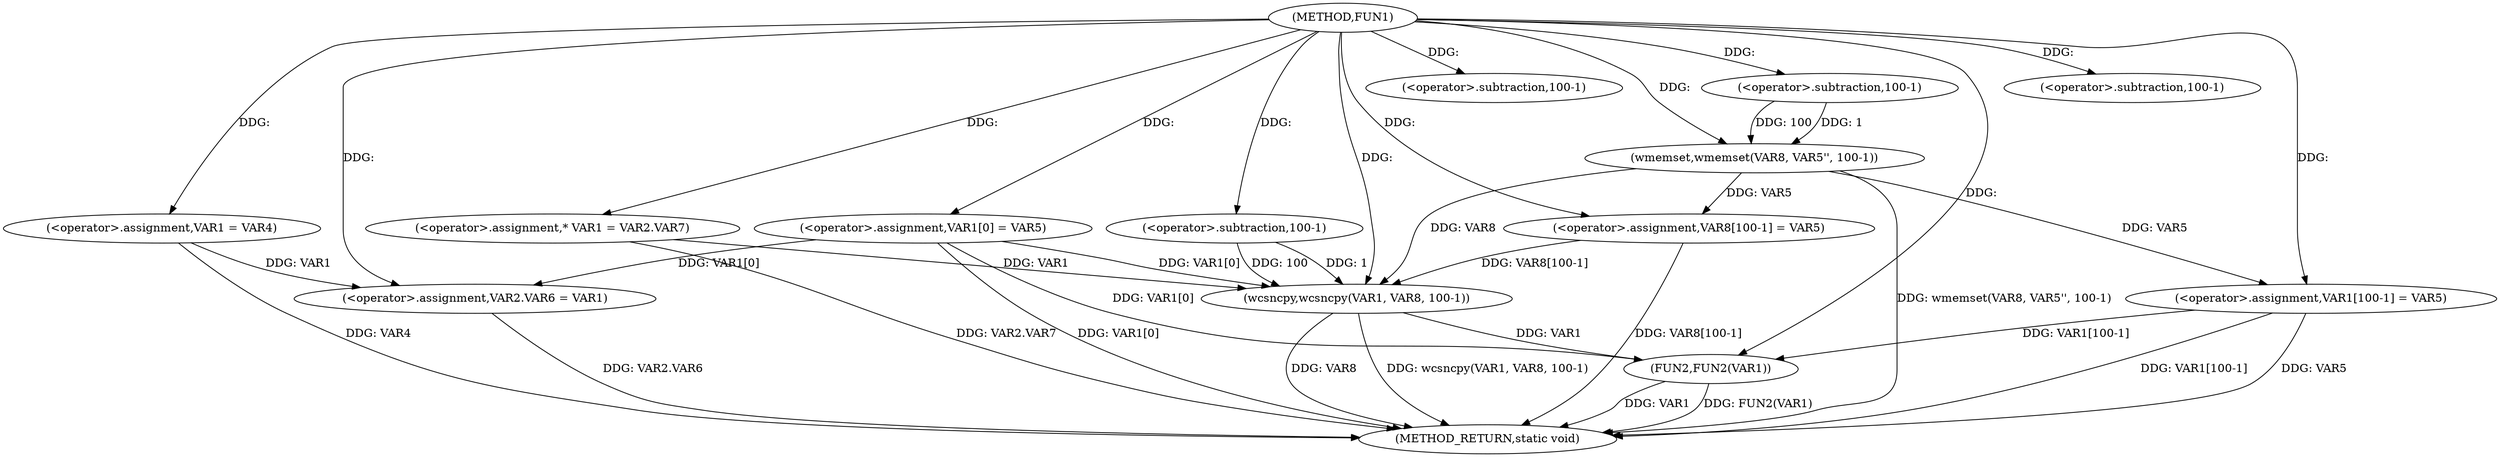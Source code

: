 digraph FUN1 {  
"1000100" [label = "(METHOD,FUN1)" ]
"1000156" [label = "(METHOD_RETURN,static void)" ]
"1000106" [label = "(<operator>.assignment,VAR1 = VAR4)" ]
"1000109" [label = "(<operator>.assignment,VAR1[0] = VAR5)" ]
"1000114" [label = "(<operator>.assignment,VAR2.VAR6 = VAR1)" ]
"1000121" [label = "(<operator>.assignment,* VAR1 = VAR2.VAR7)" ]
"1000128" [label = "(wmemset,wmemset(VAR8, VAR5'', 100-1))" ]
"1000131" [label = "(<operator>.subtraction,100-1)" ]
"1000134" [label = "(<operator>.assignment,VAR8[100-1] = VAR5)" ]
"1000137" [label = "(<operator>.subtraction,100-1)" ]
"1000141" [label = "(wcsncpy,wcsncpy(VAR1, VAR8, 100-1))" ]
"1000144" [label = "(<operator>.subtraction,100-1)" ]
"1000147" [label = "(<operator>.assignment,VAR1[100-1] = VAR5)" ]
"1000150" [label = "(<operator>.subtraction,100-1)" ]
"1000154" [label = "(FUN2,FUN2(VAR1))" ]
  "1000106" -> "1000156"  [ label = "DDG: VAR4"] 
  "1000147" -> "1000156"  [ label = "DDG: VAR1[100-1]"] 
  "1000147" -> "1000156"  [ label = "DDG: VAR5"] 
  "1000154" -> "1000156"  [ label = "DDG: FUN2(VAR1)"] 
  "1000141" -> "1000156"  [ label = "DDG: VAR8"] 
  "1000128" -> "1000156"  [ label = "DDG: wmemset(VAR8, VAR5'', 100-1)"] 
  "1000121" -> "1000156"  [ label = "DDG: VAR2.VAR7"] 
  "1000141" -> "1000156"  [ label = "DDG: wcsncpy(VAR1, VAR8, 100-1)"] 
  "1000154" -> "1000156"  [ label = "DDG: VAR1"] 
  "1000114" -> "1000156"  [ label = "DDG: VAR2.VAR6"] 
  "1000134" -> "1000156"  [ label = "DDG: VAR8[100-1]"] 
  "1000109" -> "1000156"  [ label = "DDG: VAR1[0]"] 
  "1000100" -> "1000106"  [ label = "DDG: "] 
  "1000100" -> "1000109"  [ label = "DDG: "] 
  "1000106" -> "1000114"  [ label = "DDG: VAR1"] 
  "1000109" -> "1000114"  [ label = "DDG: VAR1[0]"] 
  "1000100" -> "1000114"  [ label = "DDG: "] 
  "1000100" -> "1000121"  [ label = "DDG: "] 
  "1000100" -> "1000128"  [ label = "DDG: "] 
  "1000131" -> "1000128"  [ label = "DDG: 100"] 
  "1000131" -> "1000128"  [ label = "DDG: 1"] 
  "1000100" -> "1000131"  [ label = "DDG: "] 
  "1000128" -> "1000134"  [ label = "DDG: VAR5"] 
  "1000100" -> "1000134"  [ label = "DDG: "] 
  "1000100" -> "1000137"  [ label = "DDG: "] 
  "1000109" -> "1000141"  [ label = "DDG: VAR1[0]"] 
  "1000121" -> "1000141"  [ label = "DDG: VAR1"] 
  "1000100" -> "1000141"  [ label = "DDG: "] 
  "1000128" -> "1000141"  [ label = "DDG: VAR8"] 
  "1000134" -> "1000141"  [ label = "DDG: VAR8[100-1]"] 
  "1000144" -> "1000141"  [ label = "DDG: 100"] 
  "1000144" -> "1000141"  [ label = "DDG: 1"] 
  "1000100" -> "1000144"  [ label = "DDG: "] 
  "1000100" -> "1000147"  [ label = "DDG: "] 
  "1000128" -> "1000147"  [ label = "DDG: VAR5"] 
  "1000100" -> "1000150"  [ label = "DDG: "] 
  "1000141" -> "1000154"  [ label = "DDG: VAR1"] 
  "1000147" -> "1000154"  [ label = "DDG: VAR1[100-1]"] 
  "1000109" -> "1000154"  [ label = "DDG: VAR1[0]"] 
  "1000100" -> "1000154"  [ label = "DDG: "] 
}
